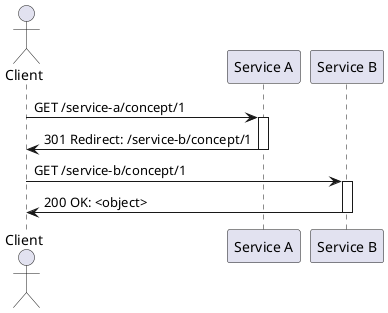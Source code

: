 @startuml Redirecting commands

    actor "Client"
    participant "Service A"
    participant "Service B"

    "Client" -> "Service A": GET /service-a/concept/1

    activate "Service A"
        "Service A" -> "Client": 301 Redirect: /service-b/concept/1
    deactivate "Service A"

    "Client" -> "Service B": GET /service-b/concept/1

    activate "Service B"
        "Service B" -> "Client": 200 OK: <object>
    deactivate "Service B"

@enduml

